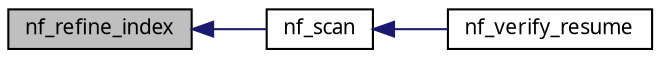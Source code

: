 digraph G
{
  edge [fontname="FreeSans.ttf",fontsize=10,labelfontname="FreeSans.ttf",labelfontsize=10];
  node [fontname="FreeSans.ttf",fontsize=10,shape=record];
  rankdir=LR;
  Node1 [label="nf_refine_index",height=0.2,width=0.4,color="black", fillcolor="grey75", style="filled" fontcolor="black"];
  Node1 -> Node2 [dir=back,color="midnightblue",fontsize=10,style="solid",fontname="FreeSans.ttf"];
  Node2 [label="nf_scan",height=0.2,width=0.4,color="black", fillcolor="white", style="filled",URL="$a00064.html#88cf2da70da57c7efa94e590f5eb096f",tooltip="Scan the memory and looks for sub-LUT, free-blocks block and recovery blocks."];
  Node2 -> Node3 [dir=back,color="midnightblue",fontsize=10,style="solid",fontname="FreeSans.ttf"];
  Node3 [label="nf_verify_resume",height=0.2,width=0.4,color="black", fillcolor="white", style="filled",URL="$a00064.html#b3c26aadc0e38a2d67aac9080152777a",tooltip="Ensure that the memory is in a good state before starting to use it."];
}
